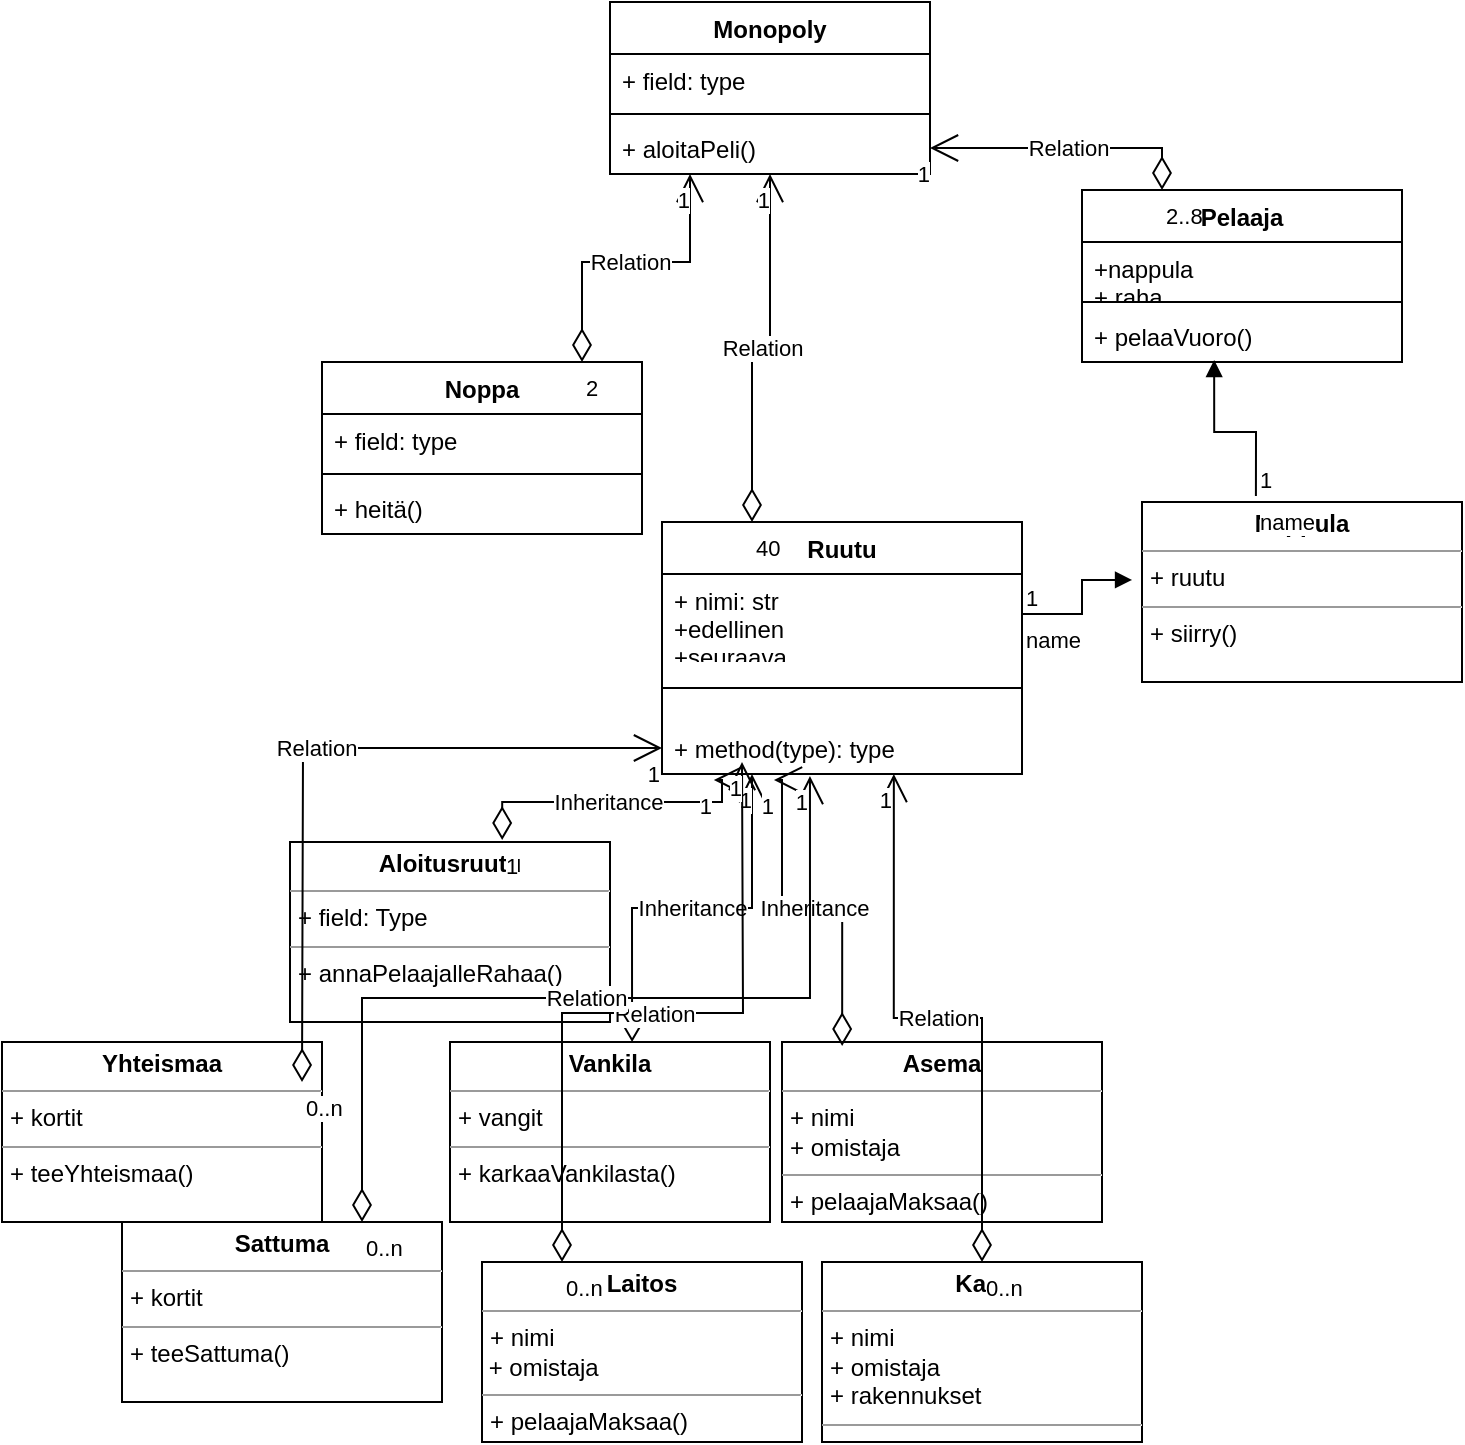<mxfile version="17.4.0" type="device"><diagram id="C5RBs43oDa-KdzZeNtuy" name="Page-1"><mxGraphModel dx="1350" dy="793" grid="1" gridSize="10" guides="1" tooltips="1" connect="1" arrows="1" fold="1" page="1" pageScale="1" pageWidth="827" pageHeight="1169" math="0" shadow="0"><root><mxCell id="WIyWlLk6GJQsqaUBKTNV-0"/><mxCell id="WIyWlLk6GJQsqaUBKTNV-1" parent="WIyWlLk6GJQsqaUBKTNV-0"/><mxCell id="i7qPA1jYaAAXYerl7wa3-0" value="Monopoly" style="swimlane;fontStyle=1;align=center;verticalAlign=top;childLayout=stackLayout;horizontal=1;startSize=26;horizontalStack=0;resizeParent=1;resizeParentMax=0;resizeLast=0;collapsible=1;marginBottom=0;" vertex="1" parent="WIyWlLk6GJQsqaUBKTNV-1"><mxGeometry x="334" y="60" width="160" height="86" as="geometry"/></mxCell><mxCell id="i7qPA1jYaAAXYerl7wa3-1" value="+ field: type" style="text;strokeColor=none;fillColor=none;align=left;verticalAlign=top;spacingLeft=4;spacingRight=4;overflow=hidden;rotatable=0;points=[[0,0.5],[1,0.5]];portConstraint=eastwest;" vertex="1" parent="i7qPA1jYaAAXYerl7wa3-0"><mxGeometry y="26" width="160" height="26" as="geometry"/></mxCell><mxCell id="i7qPA1jYaAAXYerl7wa3-2" value="" style="line;strokeWidth=1;fillColor=none;align=left;verticalAlign=middle;spacingTop=-1;spacingLeft=3;spacingRight=3;rotatable=0;labelPosition=right;points=[];portConstraint=eastwest;" vertex="1" parent="i7qPA1jYaAAXYerl7wa3-0"><mxGeometry y="52" width="160" height="8" as="geometry"/></mxCell><mxCell id="i7qPA1jYaAAXYerl7wa3-3" value="+ aloitaPeli()" style="text;strokeColor=none;fillColor=none;align=left;verticalAlign=top;spacingLeft=4;spacingRight=4;overflow=hidden;rotatable=0;points=[[0,0.5],[1,0.5]];portConstraint=eastwest;" vertex="1" parent="i7qPA1jYaAAXYerl7wa3-0"><mxGeometry y="60" width="160" height="26" as="geometry"/></mxCell><mxCell id="i7qPA1jYaAAXYerl7wa3-4" value="Noppa" style="swimlane;fontStyle=1;align=center;verticalAlign=top;childLayout=stackLayout;horizontal=1;startSize=26;horizontalStack=0;resizeParent=1;resizeParentMax=0;resizeLast=0;collapsible=1;marginBottom=0;" vertex="1" parent="WIyWlLk6GJQsqaUBKTNV-1"><mxGeometry x="190" y="240" width="160" height="86" as="geometry"/></mxCell><mxCell id="i7qPA1jYaAAXYerl7wa3-5" value="+ field: type" style="text;strokeColor=none;fillColor=none;align=left;verticalAlign=top;spacingLeft=4;spacingRight=4;overflow=hidden;rotatable=0;points=[[0,0.5],[1,0.5]];portConstraint=eastwest;" vertex="1" parent="i7qPA1jYaAAXYerl7wa3-4"><mxGeometry y="26" width="160" height="26" as="geometry"/></mxCell><mxCell id="i7qPA1jYaAAXYerl7wa3-6" value="" style="line;strokeWidth=1;fillColor=none;align=left;verticalAlign=middle;spacingTop=-1;spacingLeft=3;spacingRight=3;rotatable=0;labelPosition=right;points=[];portConstraint=eastwest;" vertex="1" parent="i7qPA1jYaAAXYerl7wa3-4"><mxGeometry y="52" width="160" height="8" as="geometry"/></mxCell><mxCell id="i7qPA1jYaAAXYerl7wa3-7" value="+ heitä()" style="text;strokeColor=none;fillColor=none;align=left;verticalAlign=top;spacingLeft=4;spacingRight=4;overflow=hidden;rotatable=0;points=[[0,0.5],[1,0.5]];portConstraint=eastwest;" vertex="1" parent="i7qPA1jYaAAXYerl7wa3-4"><mxGeometry y="60" width="160" height="26" as="geometry"/></mxCell><mxCell id="i7qPA1jYaAAXYerl7wa3-10" value="Relation" style="endArrow=open;html=1;endSize=12;startArrow=diamondThin;startSize=14;startFill=0;edgeStyle=orthogonalEdgeStyle;rounded=0;entryX=0.25;entryY=1;entryDx=0;entryDy=0;" edge="1" parent="WIyWlLk6GJQsqaUBKTNV-1" source="i7qPA1jYaAAXYerl7wa3-4" target="i7qPA1jYaAAXYerl7wa3-0"><mxGeometry relative="1" as="geometry"><mxPoint x="270" y="220" as="sourcePoint"/><mxPoint x="430" y="220" as="targetPoint"/><Array as="points"><mxPoint x="320" y="190"/><mxPoint x="374" y="190"/></Array></mxGeometry></mxCell><mxCell id="i7qPA1jYaAAXYerl7wa3-11" value="&lt;div&gt;2&lt;br&gt;&lt;/div&gt;" style="edgeLabel;resizable=0;html=1;align=left;verticalAlign=top;" connectable="0" vertex="1" parent="i7qPA1jYaAAXYerl7wa3-10"><mxGeometry x="-1" relative="1" as="geometry"/></mxCell><mxCell id="i7qPA1jYaAAXYerl7wa3-12" value="1" style="edgeLabel;resizable=0;html=1;align=right;verticalAlign=top;" connectable="0" vertex="1" parent="i7qPA1jYaAAXYerl7wa3-10"><mxGeometry x="1" relative="1" as="geometry"/></mxCell><mxCell id="i7qPA1jYaAAXYerl7wa3-13" value="Ruutu" style="swimlane;fontStyle=1;align=center;verticalAlign=top;childLayout=stackLayout;horizontal=1;startSize=26;horizontalStack=0;resizeParent=1;resizeParentMax=0;resizeLast=0;collapsible=1;marginBottom=0;" vertex="1" parent="WIyWlLk6GJQsqaUBKTNV-1"><mxGeometry x="360" y="320" width="180" height="126" as="geometry"/></mxCell><mxCell id="i7qPA1jYaAAXYerl7wa3-14" value="+ nimi: str&#xA;+edellinen&#xA;+seuraava&#xA;" style="text;strokeColor=none;fillColor=none;align=left;verticalAlign=top;spacingLeft=4;spacingRight=4;overflow=hidden;rotatable=0;points=[[0,0.5],[1,0.5]];portConstraint=eastwest;" vertex="1" parent="i7qPA1jYaAAXYerl7wa3-13"><mxGeometry y="26" width="180" height="40" as="geometry"/></mxCell><mxCell id="i7qPA1jYaAAXYerl7wa3-15" value="" style="line;strokeWidth=1;fillColor=none;align=left;verticalAlign=middle;spacingTop=-1;spacingLeft=3;spacingRight=3;rotatable=0;labelPosition=right;points=[];portConstraint=eastwest;" vertex="1" parent="i7qPA1jYaAAXYerl7wa3-13"><mxGeometry y="66" width="180" height="34" as="geometry"/></mxCell><mxCell id="i7qPA1jYaAAXYerl7wa3-16" value="+ method(type): type" style="text;strokeColor=none;fillColor=none;align=left;verticalAlign=top;spacingLeft=4;spacingRight=4;overflow=hidden;rotatable=0;points=[[0,0.5],[1,0.5]];portConstraint=eastwest;" vertex="1" parent="i7qPA1jYaAAXYerl7wa3-13"><mxGeometry y="100" width="180" height="26" as="geometry"/></mxCell><mxCell id="i7qPA1jYaAAXYerl7wa3-17" value="Pelaaja" style="swimlane;fontStyle=1;align=center;verticalAlign=top;childLayout=stackLayout;horizontal=1;startSize=26;horizontalStack=0;resizeParent=1;resizeParentMax=0;resizeLast=0;collapsible=1;marginBottom=0;" vertex="1" parent="WIyWlLk6GJQsqaUBKTNV-1"><mxGeometry x="570" y="154" width="160" height="86" as="geometry"/></mxCell><mxCell id="i7qPA1jYaAAXYerl7wa3-18" value="+nappula&#xA;+ raha&#xA;" style="text;strokeColor=none;fillColor=none;align=left;verticalAlign=top;spacingLeft=4;spacingRight=4;overflow=hidden;rotatable=0;points=[[0,0.5],[1,0.5]];portConstraint=eastwest;" vertex="1" parent="i7qPA1jYaAAXYerl7wa3-17"><mxGeometry y="26" width="160" height="26" as="geometry"/></mxCell><mxCell id="i7qPA1jYaAAXYerl7wa3-19" value="" style="line;strokeWidth=1;fillColor=none;align=left;verticalAlign=middle;spacingTop=-1;spacingLeft=3;spacingRight=3;rotatable=0;labelPosition=right;points=[];portConstraint=eastwest;" vertex="1" parent="i7qPA1jYaAAXYerl7wa3-17"><mxGeometry y="52" width="160" height="8" as="geometry"/></mxCell><mxCell id="i7qPA1jYaAAXYerl7wa3-20" value="+ pelaaVuoro()" style="text;strokeColor=none;fillColor=none;align=left;verticalAlign=top;spacingLeft=4;spacingRight=4;overflow=hidden;rotatable=0;points=[[0,0.5],[1,0.5]];portConstraint=eastwest;" vertex="1" parent="i7qPA1jYaAAXYerl7wa3-17"><mxGeometry y="60" width="160" height="26" as="geometry"/></mxCell><mxCell id="i7qPA1jYaAAXYerl7wa3-21" value="&lt;p style=&quot;margin: 0px ; margin-top: 4px ; text-align: center&quot;&gt;&lt;b&gt;Nappula&lt;/b&gt;&lt;br&gt;&lt;/p&gt;&lt;hr size=&quot;1&quot;&gt;&lt;p style=&quot;margin: 0px ; margin-left: 4px&quot;&gt;+ ruutu&lt;/p&gt;&lt;hr size=&quot;1&quot;&gt;&lt;p style=&quot;margin: 0px ; margin-left: 4px&quot;&gt;+ siirry()&lt;br&gt;&lt;/p&gt;" style="verticalAlign=top;align=left;overflow=fill;fontSize=12;fontFamily=Helvetica;html=1;" vertex="1" parent="WIyWlLk6GJQsqaUBKTNV-1"><mxGeometry x="600" y="310" width="160" height="90" as="geometry"/></mxCell><mxCell id="i7qPA1jYaAAXYerl7wa3-22" value="Relation" style="endArrow=open;html=1;endSize=12;startArrow=diamondThin;startSize=14;startFill=0;edgeStyle=orthogonalEdgeStyle;rounded=0;entryX=0.5;entryY=1;entryDx=0;entryDy=0;exitX=0.25;exitY=0;exitDx=0;exitDy=0;" edge="1" parent="WIyWlLk6GJQsqaUBKTNV-1" source="i7qPA1jYaAAXYerl7wa3-13" target="i7qPA1jYaAAXYerl7wa3-0"><mxGeometry relative="1" as="geometry"><mxPoint x="460" y="280" as="sourcePoint"/><mxPoint x="490" y="340" as="targetPoint"/></mxGeometry></mxCell><mxCell id="i7qPA1jYaAAXYerl7wa3-23" value="&lt;div&gt;40&lt;/div&gt;" style="edgeLabel;resizable=0;html=1;align=left;verticalAlign=top;" connectable="0" vertex="1" parent="i7qPA1jYaAAXYerl7wa3-22"><mxGeometry x="-1" relative="1" as="geometry"><mxPoint as="offset"/></mxGeometry></mxCell><mxCell id="i7qPA1jYaAAXYerl7wa3-24" value="1" style="edgeLabel;resizable=0;html=1;align=right;verticalAlign=top;" connectable="0" vertex="1" parent="i7qPA1jYaAAXYerl7wa3-22"><mxGeometry x="1" relative="1" as="geometry"/></mxCell><mxCell id="i7qPA1jYaAAXYerl7wa3-29" value="name" style="endArrow=block;endFill=1;html=1;edgeStyle=orthogonalEdgeStyle;align=left;verticalAlign=top;rounded=0;entryX=-0.031;entryY=0.433;entryDx=0;entryDy=0;entryPerimeter=0;" edge="1" parent="WIyWlLk6GJQsqaUBKTNV-1" source="i7qPA1jYaAAXYerl7wa3-14" target="i7qPA1jYaAAXYerl7wa3-21"><mxGeometry x="-1" relative="1" as="geometry"><mxPoint x="330" y="340" as="sourcePoint"/><mxPoint x="490" y="340" as="targetPoint"/></mxGeometry></mxCell><mxCell id="i7qPA1jYaAAXYerl7wa3-30" value="1" style="edgeLabel;resizable=0;html=1;align=left;verticalAlign=bottom;" connectable="0" vertex="1" parent="i7qPA1jYaAAXYerl7wa3-29"><mxGeometry x="-1" relative="1" as="geometry"/></mxCell><mxCell id="i7qPA1jYaAAXYerl7wa3-31" value="name" style="endArrow=block;endFill=1;html=1;edgeStyle=orthogonalEdgeStyle;align=left;verticalAlign=top;rounded=0;exitX=0.356;exitY=-0.033;exitDx=0;exitDy=0;exitPerimeter=0;entryX=0.413;entryY=0.962;entryDx=0;entryDy=0;entryPerimeter=0;" edge="1" parent="WIyWlLk6GJQsqaUBKTNV-1" source="i7qPA1jYaAAXYerl7wa3-21" target="i7qPA1jYaAAXYerl7wa3-20"><mxGeometry x="-1" relative="1" as="geometry"><mxPoint x="330" y="340" as="sourcePoint"/><mxPoint x="640" y="250" as="targetPoint"/></mxGeometry></mxCell><mxCell id="i7qPA1jYaAAXYerl7wa3-32" value="1" style="edgeLabel;resizable=0;html=1;align=left;verticalAlign=bottom;" connectable="0" vertex="1" parent="i7qPA1jYaAAXYerl7wa3-31"><mxGeometry x="-1" relative="1" as="geometry"/></mxCell><mxCell id="i7qPA1jYaAAXYerl7wa3-33" value="Relation" style="endArrow=open;html=1;endSize=12;startArrow=diamondThin;startSize=14;startFill=0;edgeStyle=orthogonalEdgeStyle;rounded=0;entryX=1;entryY=0.5;entryDx=0;entryDy=0;exitX=0.25;exitY=0;exitDx=0;exitDy=0;" edge="1" parent="WIyWlLk6GJQsqaUBKTNV-1" source="i7qPA1jYaAAXYerl7wa3-17" target="i7qPA1jYaAAXYerl7wa3-3"><mxGeometry relative="1" as="geometry"><mxPoint x="640" y="154" as="sourcePoint"/><mxPoint x="800" y="154" as="targetPoint"/></mxGeometry></mxCell><mxCell id="i7qPA1jYaAAXYerl7wa3-34" value="&lt;div&gt;2..8&lt;/div&gt;" style="edgeLabel;resizable=0;html=1;align=left;verticalAlign=top;" connectable="0" vertex="1" parent="i7qPA1jYaAAXYerl7wa3-33"><mxGeometry x="-1" relative="1" as="geometry"/></mxCell><mxCell id="i7qPA1jYaAAXYerl7wa3-35" value="1" style="edgeLabel;resizable=0;html=1;align=right;verticalAlign=top;" connectable="0" vertex="1" parent="i7qPA1jYaAAXYerl7wa3-33"><mxGeometry x="1" relative="1" as="geometry"/></mxCell><mxCell id="i7qPA1jYaAAXYerl7wa3-36" value="&lt;p style=&quot;margin: 0px ; margin-top: 4px ; text-align: center&quot;&gt;&lt;b&gt;Asema&lt;/b&gt;&lt;br&gt;&lt;/p&gt;&lt;hr size=&quot;1&quot;&gt;&lt;p style=&quot;margin: 0px ; margin-left: 4px&quot;&gt;+ nimi&lt;/p&gt;&lt;p style=&quot;margin: 0px ; margin-left: 4px&quot;&gt;+ omistaja&lt;br&gt;&lt;/p&gt;&lt;hr size=&quot;1&quot;&gt;&lt;p style=&quot;margin: 0px ; margin-left: 4px&quot;&gt;+ pelaajaMaksaa()&lt;br&gt;&lt;/p&gt;" style="verticalAlign=top;align=left;overflow=fill;fontSize=12;fontFamily=Helvetica;html=1;" vertex="1" parent="WIyWlLk6GJQsqaUBKTNV-1"><mxGeometry x="420" y="580" width="160" height="90" as="geometry"/></mxCell><mxCell id="i7qPA1jYaAAXYerl7wa3-37" value="&lt;p style=&quot;margin: 0px ; margin-top: 4px ; text-align: center&quot;&gt;&lt;b&gt;Aloitusruutu&lt;/b&gt;&lt;/p&gt;&lt;hr size=&quot;1&quot;&gt;&lt;p style=&quot;margin: 0px ; margin-left: 4px&quot;&gt;+ field: Type&lt;/p&gt;&lt;hr size=&quot;1&quot;&gt;&lt;p style=&quot;margin: 0px ; margin-left: 4px&quot;&gt;+ annaPelaajalleRahaa()&lt;br&gt;&lt;/p&gt;" style="verticalAlign=top;align=left;overflow=fill;fontSize=12;fontFamily=Helvetica;html=1;" vertex="1" parent="WIyWlLk6GJQsqaUBKTNV-1"><mxGeometry x="174" y="480" width="160" height="90" as="geometry"/></mxCell><mxCell id="i7qPA1jYaAAXYerl7wa3-49" value="&lt;div&gt;Inheritance&lt;/div&gt;" style="endArrow=open;html=1;endSize=12;startArrow=diamondThin;startSize=14;startFill=0;edgeStyle=orthogonalEdgeStyle;rounded=0;exitX=0.663;exitY=-0.011;exitDx=0;exitDy=0;exitPerimeter=0;entryX=0.144;entryY=1.115;entryDx=0;entryDy=0;entryPerimeter=0;" edge="1" parent="WIyWlLk6GJQsqaUBKTNV-1" source="i7qPA1jYaAAXYerl7wa3-37" target="i7qPA1jYaAAXYerl7wa3-16"><mxGeometry relative="1" as="geometry"><mxPoint x="380" y="380" as="sourcePoint"/><mxPoint x="390" y="490" as="targetPoint"/><Array as="points"><mxPoint x="280" y="460"/><mxPoint x="390" y="460"/><mxPoint x="390" y="449"/></Array></mxGeometry></mxCell><mxCell id="i7qPA1jYaAAXYerl7wa3-50" value="1" style="edgeLabel;resizable=0;html=1;align=left;verticalAlign=top;" connectable="0" vertex="1" parent="i7qPA1jYaAAXYerl7wa3-49"><mxGeometry x="-1" relative="1" as="geometry"/></mxCell><mxCell id="i7qPA1jYaAAXYerl7wa3-51" value="1" style="edgeLabel;resizable=0;html=1;align=right;verticalAlign=top;" connectable="0" vertex="1" parent="i7qPA1jYaAAXYerl7wa3-49"><mxGeometry x="1" relative="1" as="geometry"/></mxCell><mxCell id="i7qPA1jYaAAXYerl7wa3-52" value="&lt;p style=&quot;margin: 0px ; margin-top: 4px ; text-align: center&quot;&gt;&lt;b&gt;Vankila&lt;/b&gt;&lt;br&gt;&lt;/p&gt;&lt;hr size=&quot;1&quot;&gt;&lt;p style=&quot;margin: 0px ; margin-left: 4px&quot;&gt;+ vangit&lt;br&gt;&lt;/p&gt;&lt;hr size=&quot;1&quot;&gt;&lt;p style=&quot;margin: 0px ; margin-left: 4px&quot;&gt;+ karkaaVankilasta()&lt;br&gt;&lt;/p&gt;" style="verticalAlign=top;align=left;overflow=fill;fontSize=12;fontFamily=Helvetica;html=1;" vertex="1" parent="WIyWlLk6GJQsqaUBKTNV-1"><mxGeometry x="254" y="580" width="160" height="90" as="geometry"/></mxCell><mxCell id="i7qPA1jYaAAXYerl7wa3-53" value="&lt;div&gt;Inheritance&lt;/div&gt;" style="endArrow=open;html=1;endSize=12;startArrow=diamondThin;startSize=14;startFill=0;edgeStyle=orthogonalEdgeStyle;rounded=0;exitX=0.569;exitY=0;exitDx=0;exitDy=0;exitPerimeter=0;entryX=0.25;entryY=1;entryDx=0;entryDy=0;" edge="1" parent="WIyWlLk6GJQsqaUBKTNV-1" source="i7qPA1jYaAAXYerl7wa3-52" target="i7qPA1jYaAAXYerl7wa3-13"><mxGeometry relative="1" as="geometry"><mxPoint x="380" y="380" as="sourcePoint"/><mxPoint x="480" y="510" as="targetPoint"/></mxGeometry></mxCell><mxCell id="i7qPA1jYaAAXYerl7wa3-55" value="1" style="edgeLabel;resizable=0;html=1;align=right;verticalAlign=top;" connectable="0" vertex="1" parent="i7qPA1jYaAAXYerl7wa3-53"><mxGeometry x="1" relative="1" as="geometry"/></mxCell><mxCell id="i7qPA1jYaAAXYerl7wa3-56" value="&lt;div&gt;Inheritance&lt;/div&gt;" style="endArrow=open;html=1;endSize=12;startArrow=diamondThin;startSize=14;startFill=0;edgeStyle=orthogonalEdgeStyle;rounded=0;exitX=0.188;exitY=0.022;exitDx=0;exitDy=0;exitPerimeter=0;entryX=0.311;entryY=1.115;entryDx=0;entryDy=0;entryPerimeter=0;" edge="1" parent="WIyWlLk6GJQsqaUBKTNV-1" source="i7qPA1jYaAAXYerl7wa3-36" target="i7qPA1jYaAAXYerl7wa3-16"><mxGeometry relative="1" as="geometry"><mxPoint x="380" y="380" as="sourcePoint"/><mxPoint x="540" y="380" as="targetPoint"/><Array as="points"><mxPoint x="450" y="513"/><mxPoint x="420" y="513"/><mxPoint x="420" y="449"/></Array></mxGeometry></mxCell><mxCell id="i7qPA1jYaAAXYerl7wa3-57" value="&lt;div&gt;&lt;br&gt;&lt;/div&gt;" style="edgeLabel;resizable=0;html=1;align=left;verticalAlign=top;" connectable="0" vertex="1" parent="i7qPA1jYaAAXYerl7wa3-56"><mxGeometry x="-1" relative="1" as="geometry"/></mxCell><mxCell id="i7qPA1jYaAAXYerl7wa3-58" value="1" style="edgeLabel;resizable=0;html=1;align=right;verticalAlign=top;" connectable="0" vertex="1" parent="i7qPA1jYaAAXYerl7wa3-56"><mxGeometry x="1" relative="1" as="geometry"/></mxCell><mxCell id="i7qPA1jYaAAXYerl7wa3-59" value="&lt;p style=&quot;margin: 0px ; margin-top: 4px ; text-align: center&quot;&gt;&lt;b&gt;Laitos&lt;/b&gt;&lt;/p&gt;&lt;hr size=&quot;1&quot;&gt;&lt;p style=&quot;margin: 0px ; margin-left: 4px&quot;&gt;+ nimi&lt;br&gt;&lt;/p&gt;&lt;div&gt;&amp;nbsp;+ omistaja&lt;br&gt;&lt;/div&gt;&lt;hr size=&quot;1&quot;&gt;&lt;p style=&quot;margin: 0px ; margin-left: 4px&quot;&gt;+ pelaajaMaksaa()&lt;br&gt;&lt;/p&gt;" style="verticalAlign=top;align=left;overflow=fill;fontSize=12;fontFamily=Helvetica;html=1;" vertex="1" parent="WIyWlLk6GJQsqaUBKTNV-1"><mxGeometry x="270" y="690" width="160" height="90" as="geometry"/></mxCell><mxCell id="i7qPA1jYaAAXYerl7wa3-60" value="Relation" style="endArrow=open;html=1;endSize=12;startArrow=diamondThin;startSize=14;startFill=0;edgeStyle=orthogonalEdgeStyle;rounded=0;exitX=0.25;exitY=0;exitDx=0;exitDy=0;" edge="1" parent="WIyWlLk6GJQsqaUBKTNV-1" source="i7qPA1jYaAAXYerl7wa3-59"><mxGeometry relative="1" as="geometry"><mxPoint x="380" y="480" as="sourcePoint"/><mxPoint x="400" y="440" as="targetPoint"/></mxGeometry></mxCell><mxCell id="i7qPA1jYaAAXYerl7wa3-61" value="0..n" style="edgeLabel;resizable=0;html=1;align=left;verticalAlign=top;" connectable="0" vertex="1" parent="i7qPA1jYaAAXYerl7wa3-60"><mxGeometry x="-1" relative="1" as="geometry"/></mxCell><mxCell id="i7qPA1jYaAAXYerl7wa3-62" value="1" style="edgeLabel;resizable=0;html=1;align=right;verticalAlign=top;" connectable="0" vertex="1" parent="i7qPA1jYaAAXYerl7wa3-60"><mxGeometry x="1" relative="1" as="geometry"/></mxCell><mxCell id="i7qPA1jYaAAXYerl7wa3-63" value="&lt;p style=&quot;margin: 0px ; margin-top: 4px ; text-align: center&quot;&gt;&lt;b&gt;Sattuma&lt;/b&gt;&lt;br&gt;&lt;/p&gt;&lt;hr size=&quot;1&quot;&gt;&lt;p style=&quot;margin: 0px ; margin-left: 4px&quot;&gt;+ kortit&lt;br&gt;&lt;/p&gt;&lt;hr size=&quot;1&quot;&gt;&lt;p style=&quot;margin: 0px ; margin-left: 4px&quot;&gt;+ teeSattuma()&lt;br&gt;&lt;/p&gt;" style="verticalAlign=top;align=left;overflow=fill;fontSize=12;fontFamily=Helvetica;html=1;" vertex="1" parent="WIyWlLk6GJQsqaUBKTNV-1"><mxGeometry x="90" y="670" width="160" height="90" as="geometry"/></mxCell><mxCell id="i7qPA1jYaAAXYerl7wa3-64" value="&lt;p style=&quot;margin: 0px ; margin-top: 4px ; text-align: center&quot;&gt;&lt;b&gt;Yhteismaa&lt;/b&gt;&lt;br&gt;&lt;/p&gt;&lt;hr size=&quot;1&quot;&gt;&lt;p style=&quot;margin: 0px ; margin-left: 4px&quot;&gt;+ kortit&lt;br&gt;&lt;/p&gt;&lt;hr size=&quot;1&quot;&gt;&lt;p style=&quot;margin: 0px ; margin-left: 4px&quot;&gt;+ teeYhteismaa()&lt;/p&gt;" style="verticalAlign=top;align=left;overflow=fill;fontSize=12;fontFamily=Helvetica;html=1;" vertex="1" parent="WIyWlLk6GJQsqaUBKTNV-1"><mxGeometry x="30" y="580" width="160" height="90" as="geometry"/></mxCell><mxCell id="i7qPA1jYaAAXYerl7wa3-65" value="&lt;p style=&quot;margin: 0px ; margin-top: 4px ; text-align: center&quot;&gt;&lt;b&gt;Katu&lt;/b&gt;&lt;br&gt;&lt;/p&gt;&lt;hr size=&quot;1&quot;&gt;&lt;p style=&quot;margin: 0px ; margin-left: 4px&quot;&gt;+ nimi&lt;/p&gt;&lt;p style=&quot;margin: 0px ; margin-left: 4px&quot;&gt;+ omistaja&lt;/p&gt;&lt;p style=&quot;margin: 0px ; margin-left: 4px&quot;&gt;+ rakennukset&lt;br&gt;&lt;/p&gt;&lt;hr size=&quot;1&quot;&gt;&lt;p style=&quot;margin: 0px ; margin-left: 4px&quot;&gt;+ pelaajaMaksaa()&lt;br&gt;&lt;/p&gt;&lt;div&gt;&amp;nbsp;+ rakennaTalo()&lt;/div&gt;&lt;div&gt;&amp;nbsp;+ rakennaHotelli()&lt;br&gt;&lt;/div&gt;" style="verticalAlign=top;align=left;overflow=fill;fontSize=12;fontFamily=Helvetica;html=1;" vertex="1" parent="WIyWlLk6GJQsqaUBKTNV-1"><mxGeometry x="440" y="690" width="160" height="90" as="geometry"/></mxCell><mxCell id="i7qPA1jYaAAXYerl7wa3-66" value="Relation" style="endArrow=open;html=1;endSize=12;startArrow=diamondThin;startSize=14;startFill=0;edgeStyle=orthogonalEdgeStyle;rounded=0;" edge="1" parent="WIyWlLk6GJQsqaUBKTNV-1" target="i7qPA1jYaAAXYerl7wa3-16"><mxGeometry relative="1" as="geometry"><mxPoint x="180" y="600" as="sourcePoint"/><mxPoint x="340" y="600" as="targetPoint"/></mxGeometry></mxCell><mxCell id="i7qPA1jYaAAXYerl7wa3-67" value="0..n" style="edgeLabel;resizable=0;html=1;align=left;verticalAlign=top;" connectable="0" vertex="1" parent="i7qPA1jYaAAXYerl7wa3-66"><mxGeometry x="-1" relative="1" as="geometry"/></mxCell><mxCell id="i7qPA1jYaAAXYerl7wa3-68" value="1" style="edgeLabel;resizable=0;html=1;align=right;verticalAlign=top;" connectable="0" vertex="1" parent="i7qPA1jYaAAXYerl7wa3-66"><mxGeometry x="1" relative="1" as="geometry"/></mxCell><mxCell id="i7qPA1jYaAAXYerl7wa3-69" value="Relation" style="endArrow=open;html=1;endSize=12;startArrow=diamondThin;startSize=14;startFill=0;edgeStyle=orthogonalEdgeStyle;rounded=0;entryX=0.411;entryY=1.038;entryDx=0;entryDy=0;entryPerimeter=0;exitX=0.75;exitY=0;exitDx=0;exitDy=0;" edge="1" parent="WIyWlLk6GJQsqaUBKTNV-1" source="i7qPA1jYaAAXYerl7wa3-63" target="i7qPA1jYaAAXYerl7wa3-16"><mxGeometry relative="1" as="geometry"><mxPoint x="360" y="689" as="sourcePoint"/><mxPoint x="520" y="689" as="targetPoint"/></mxGeometry></mxCell><mxCell id="i7qPA1jYaAAXYerl7wa3-70" value="0..n" style="edgeLabel;resizable=0;html=1;align=left;verticalAlign=top;" connectable="0" vertex="1" parent="i7qPA1jYaAAXYerl7wa3-69"><mxGeometry x="-1" relative="1" as="geometry"/></mxCell><mxCell id="i7qPA1jYaAAXYerl7wa3-71" value="1" style="edgeLabel;resizable=0;html=1;align=right;verticalAlign=top;" connectable="0" vertex="1" parent="i7qPA1jYaAAXYerl7wa3-69"><mxGeometry x="1" relative="1" as="geometry"/></mxCell><mxCell id="i7qPA1jYaAAXYerl7wa3-72" value="Relation" style="endArrow=open;html=1;endSize=12;startArrow=diamondThin;startSize=14;startFill=0;edgeStyle=orthogonalEdgeStyle;rounded=0;entryX=0.644;entryY=1;entryDx=0;entryDy=0;entryPerimeter=0;" edge="1" parent="WIyWlLk6GJQsqaUBKTNV-1" source="i7qPA1jYaAAXYerl7wa3-65" target="i7qPA1jYaAAXYerl7wa3-16"><mxGeometry relative="1" as="geometry"><mxPoint x="400" y="500" as="sourcePoint"/><mxPoint x="560" y="500" as="targetPoint"/></mxGeometry></mxCell><mxCell id="i7qPA1jYaAAXYerl7wa3-73" value="0..n" style="edgeLabel;resizable=0;html=1;align=left;verticalAlign=top;" connectable="0" vertex="1" parent="i7qPA1jYaAAXYerl7wa3-72"><mxGeometry x="-1" relative="1" as="geometry"/></mxCell><mxCell id="i7qPA1jYaAAXYerl7wa3-74" value="1" style="edgeLabel;resizable=0;html=1;align=right;verticalAlign=top;" connectable="0" vertex="1" parent="i7qPA1jYaAAXYerl7wa3-72"><mxGeometry x="1" relative="1" as="geometry"/></mxCell></root></mxGraphModel></diagram></mxfile>